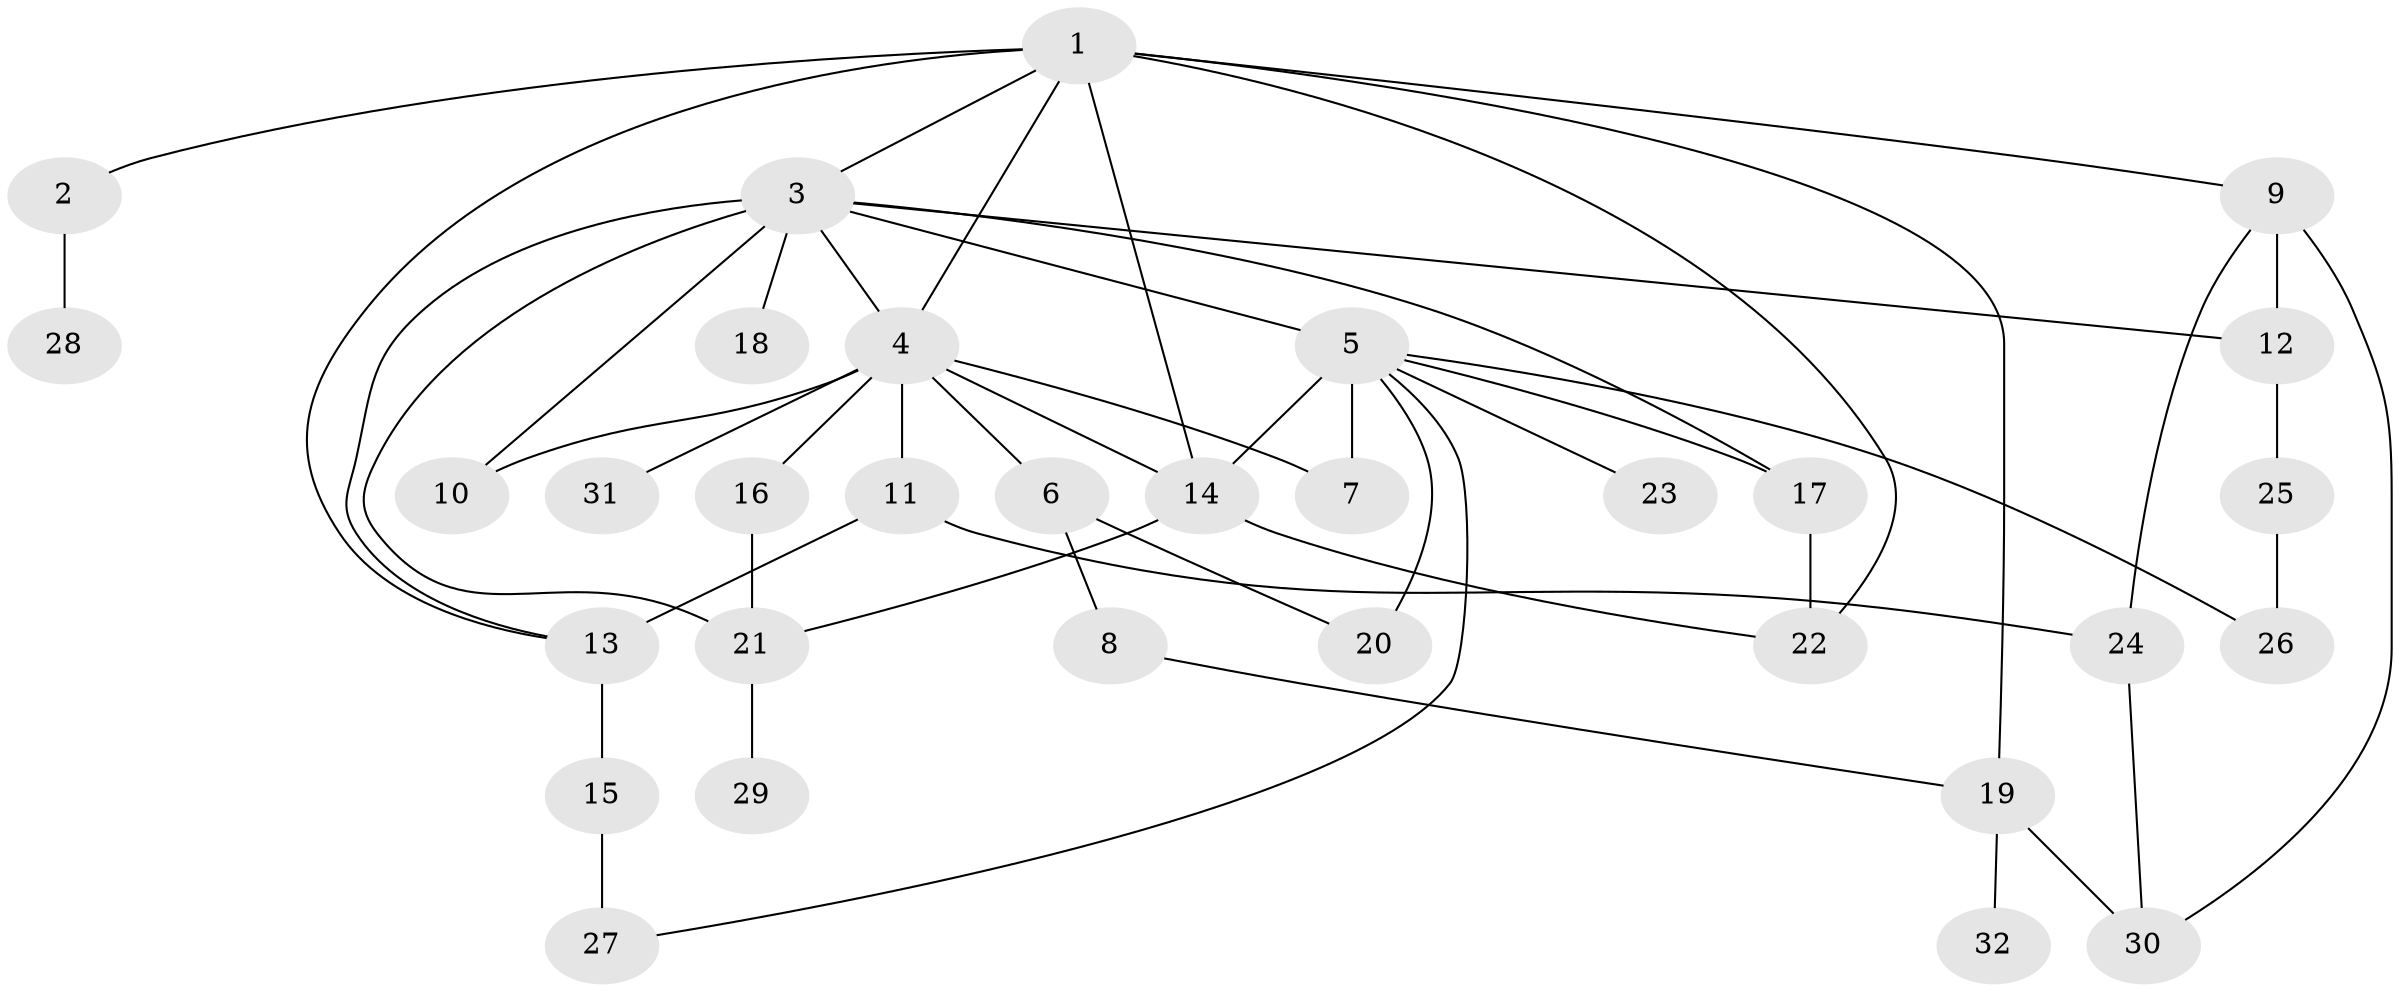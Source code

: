 // original degree distribution, {10: 0.0136986301369863, 3: 0.1506849315068493, 13: 0.0136986301369863, 12: 0.0136986301369863, 16: 0.0136986301369863, 4: 0.0410958904109589, 1: 0.4520547945205479, 2: 0.2328767123287671, 7: 0.0273972602739726, 6: 0.0273972602739726, 5: 0.0136986301369863}
// Generated by graph-tools (version 1.1) at 2025/50/03/04/25 22:50:25]
// undirected, 32 vertices, 51 edges
graph export_dot {
  node [color=gray90,style=filled];
  1;
  2;
  3;
  4;
  5;
  6;
  7;
  8;
  9;
  10;
  11;
  12;
  13;
  14;
  15;
  16;
  17;
  18;
  19;
  20;
  21;
  22;
  23;
  24;
  25;
  26;
  27;
  28;
  29;
  30;
  31;
  32;
  1 -- 2 [weight=1.0];
  1 -- 3 [weight=1.0];
  1 -- 4 [weight=1.0];
  1 -- 9 [weight=1.0];
  1 -- 13 [weight=1.0];
  1 -- 14 [weight=1.0];
  1 -- 19 [weight=1.0];
  1 -- 22 [weight=1.0];
  2 -- 28 [weight=1.0];
  3 -- 4 [weight=1.0];
  3 -- 5 [weight=1.0];
  3 -- 10 [weight=1.0];
  3 -- 12 [weight=1.0];
  3 -- 13 [weight=2.0];
  3 -- 17 [weight=1.0];
  3 -- 18 [weight=1.0];
  3 -- 21 [weight=1.0];
  4 -- 6 [weight=1.0];
  4 -- 7 [weight=1.0];
  4 -- 10 [weight=1.0];
  4 -- 11 [weight=1.0];
  4 -- 14 [weight=1.0];
  4 -- 16 [weight=1.0];
  4 -- 31 [weight=2.0];
  5 -- 7 [weight=6.0];
  5 -- 14 [weight=1.0];
  5 -- 17 [weight=2.0];
  5 -- 20 [weight=1.0];
  5 -- 23 [weight=1.0];
  5 -- 26 [weight=1.0];
  5 -- 27 [weight=1.0];
  6 -- 8 [weight=1.0];
  6 -- 20 [weight=1.0];
  8 -- 19 [weight=1.0];
  9 -- 12 [weight=3.0];
  9 -- 24 [weight=1.0];
  9 -- 30 [weight=1.0];
  11 -- 13 [weight=3.0];
  11 -- 24 [weight=1.0];
  12 -- 25 [weight=1.0];
  13 -- 15 [weight=1.0];
  14 -- 21 [weight=1.0];
  14 -- 22 [weight=1.0];
  15 -- 27 [weight=2.0];
  16 -- 21 [weight=5.0];
  17 -- 22 [weight=1.0];
  19 -- 30 [weight=1.0];
  19 -- 32 [weight=1.0];
  21 -- 29 [weight=1.0];
  24 -- 30 [weight=1.0];
  25 -- 26 [weight=1.0];
}
